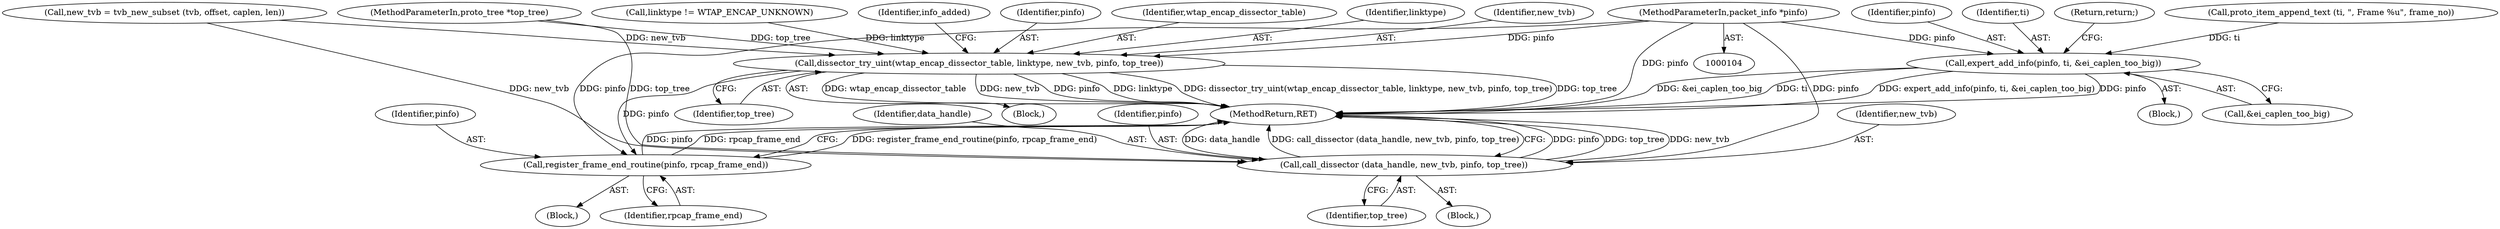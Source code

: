 digraph "0_wireshark_2c13e97d656c1c0ac4d76eb9d307664aae0e0cf7_1@pointer" {
"1000106" [label="(MethodParameterIn,packet_info *pinfo)"];
"1000230" [label="(Call,expert_add_info(pinfo, ti, &ei_caplen_too_big))"];
"1000250" [label="(Call,dissector_try_uint(wtap_encap_dissector_table, linktype, new_tvb, pinfo, top_tree))"];
"1000275" [label="(Call,register_frame_end_routine(pinfo, rpcap_frame_end))"];
"1000288" [label="(Call,call_dissector (data_handle, new_tvb, pinfo, top_tree))"];
"1000106" [label="(MethodParameterIn,packet_info *pinfo)"];
"1000292" [label="(Identifier,top_tree)"];
"1000254" [label="(Identifier,pinfo)"];
"1000275" [label="(Call,register_frame_end_routine(pinfo, rpcap_frame_end))"];
"1000288" [label="(Call,call_dissector (data_handle, new_tvb, pinfo, top_tree))"];
"1000231" [label="(Identifier,pinfo)"];
"1000276" [label="(Identifier,pinfo)"];
"1000232" [label="(Identifier,ti)"];
"1000230" [label="(Call,expert_add_info(pinfo, ti, &ei_caplen_too_big))"];
"1000229" [label="(Block,)"];
"1000251" [label="(Identifier,wtap_encap_dissector_table)"];
"1000235" [label="(Return,return;)"];
"1000293" [label="(MethodReturn,RET)"];
"1000233" [label="(Call,&ei_caplen_too_big)"];
"1000107" [label="(MethodParameterIn,proto_tree *top_tree)"];
"1000249" [label="(Block,)"];
"1000252" [label="(Identifier,linktype)"];
"1000279" [label="(Block,)"];
"1000210" [label="(Call,proto_item_append_text (ti, \", Frame %u\", frame_no))"];
"1000253" [label="(Identifier,new_tvb)"];
"1000236" [label="(Call,new_tvb = tvb_new_subset (tvb, offset, caplen, len))"];
"1000246" [label="(Call,linktype != WTAP_ENCAP_UNKNOWN)"];
"1000289" [label="(Identifier,data_handle)"];
"1000259" [label="(Block,)"];
"1000291" [label="(Identifier,pinfo)"];
"1000255" [label="(Identifier,top_tree)"];
"1000250" [label="(Call,dissector_try_uint(wtap_encap_dissector_table, linktype, new_tvb, pinfo, top_tree))"];
"1000277" [label="(Identifier,rpcap_frame_end)"];
"1000258" [label="(Identifier,info_added)"];
"1000290" [label="(Identifier,new_tvb)"];
"1000106" -> "1000104"  [label="AST: "];
"1000106" -> "1000293"  [label="DDG: pinfo"];
"1000106" -> "1000230"  [label="DDG: pinfo"];
"1000106" -> "1000250"  [label="DDG: pinfo"];
"1000106" -> "1000275"  [label="DDG: pinfo"];
"1000106" -> "1000288"  [label="DDG: pinfo"];
"1000230" -> "1000229"  [label="AST: "];
"1000230" -> "1000233"  [label="CFG: "];
"1000231" -> "1000230"  [label="AST: "];
"1000232" -> "1000230"  [label="AST: "];
"1000233" -> "1000230"  [label="AST: "];
"1000235" -> "1000230"  [label="CFG: "];
"1000230" -> "1000293"  [label="DDG: pinfo"];
"1000230" -> "1000293"  [label="DDG: &ei_caplen_too_big"];
"1000230" -> "1000293"  [label="DDG: ti"];
"1000230" -> "1000293"  [label="DDG: expert_add_info(pinfo, ti, &ei_caplen_too_big)"];
"1000210" -> "1000230"  [label="DDG: ti"];
"1000250" -> "1000249"  [label="AST: "];
"1000250" -> "1000255"  [label="CFG: "];
"1000251" -> "1000250"  [label="AST: "];
"1000252" -> "1000250"  [label="AST: "];
"1000253" -> "1000250"  [label="AST: "];
"1000254" -> "1000250"  [label="AST: "];
"1000255" -> "1000250"  [label="AST: "];
"1000258" -> "1000250"  [label="CFG: "];
"1000250" -> "1000293"  [label="DDG: top_tree"];
"1000250" -> "1000293"  [label="DDG: wtap_encap_dissector_table"];
"1000250" -> "1000293"  [label="DDG: new_tvb"];
"1000250" -> "1000293"  [label="DDG: pinfo"];
"1000250" -> "1000293"  [label="DDG: linktype"];
"1000250" -> "1000293"  [label="DDG: dissector_try_uint(wtap_encap_dissector_table, linktype, new_tvb, pinfo, top_tree)"];
"1000246" -> "1000250"  [label="DDG: linktype"];
"1000236" -> "1000250"  [label="DDG: new_tvb"];
"1000107" -> "1000250"  [label="DDG: top_tree"];
"1000250" -> "1000275"  [label="DDG: pinfo"];
"1000275" -> "1000259"  [label="AST: "];
"1000275" -> "1000277"  [label="CFG: "];
"1000276" -> "1000275"  [label="AST: "];
"1000277" -> "1000275"  [label="AST: "];
"1000293" -> "1000275"  [label="CFG: "];
"1000275" -> "1000293"  [label="DDG: register_frame_end_routine(pinfo, rpcap_frame_end)"];
"1000275" -> "1000293"  [label="DDG: pinfo"];
"1000275" -> "1000293"  [label="DDG: rpcap_frame_end"];
"1000288" -> "1000279"  [label="AST: "];
"1000288" -> "1000292"  [label="CFG: "];
"1000289" -> "1000288"  [label="AST: "];
"1000290" -> "1000288"  [label="AST: "];
"1000291" -> "1000288"  [label="AST: "];
"1000292" -> "1000288"  [label="AST: "];
"1000293" -> "1000288"  [label="CFG: "];
"1000288" -> "1000293"  [label="DDG: pinfo"];
"1000288" -> "1000293"  [label="DDG: top_tree"];
"1000288" -> "1000293"  [label="DDG: new_tvb"];
"1000288" -> "1000293"  [label="DDG: data_handle"];
"1000288" -> "1000293"  [label="DDG: call_dissector (data_handle, new_tvb, pinfo, top_tree)"];
"1000236" -> "1000288"  [label="DDG: new_tvb"];
"1000107" -> "1000288"  [label="DDG: top_tree"];
}
